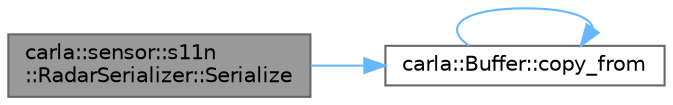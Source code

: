 digraph "carla::sensor::s11n::RadarSerializer::Serialize"
{
 // INTERACTIVE_SVG=YES
 // LATEX_PDF_SIZE
  bgcolor="transparent";
  edge [fontname=Helvetica,fontsize=10,labelfontname=Helvetica,labelfontsize=10];
  node [fontname=Helvetica,fontsize=10,shape=box,height=0.2,width=0.4];
  rankdir="LR";
  Node1 [id="Node000001",label="carla::sensor::s11n\l::RadarSerializer::Serialize",height=0.2,width=0.4,color="gray40", fillcolor="grey60", style="filled", fontcolor="black",tooltip=" "];
  Node1 -> Node2 [id="edge1_Node000001_Node000002",color="steelblue1",style="solid",tooltip=" "];
  Node2 [id="Node000002",label="carla::Buffer::copy_from",height=0.2,width=0.4,color="grey40", fillcolor="white", style="filled",URL="$d0/d0a/classcarla_1_1Buffer.html#a58ec7fcf4a9a2f70edb139f9671ebd00",tooltip="将 source 复制到此缓冲区。如果需要，则分配内存。"];
  Node2 -> Node2 [id="edge2_Node000002_Node000002",color="steelblue1",style="solid",tooltip=" "];
}

